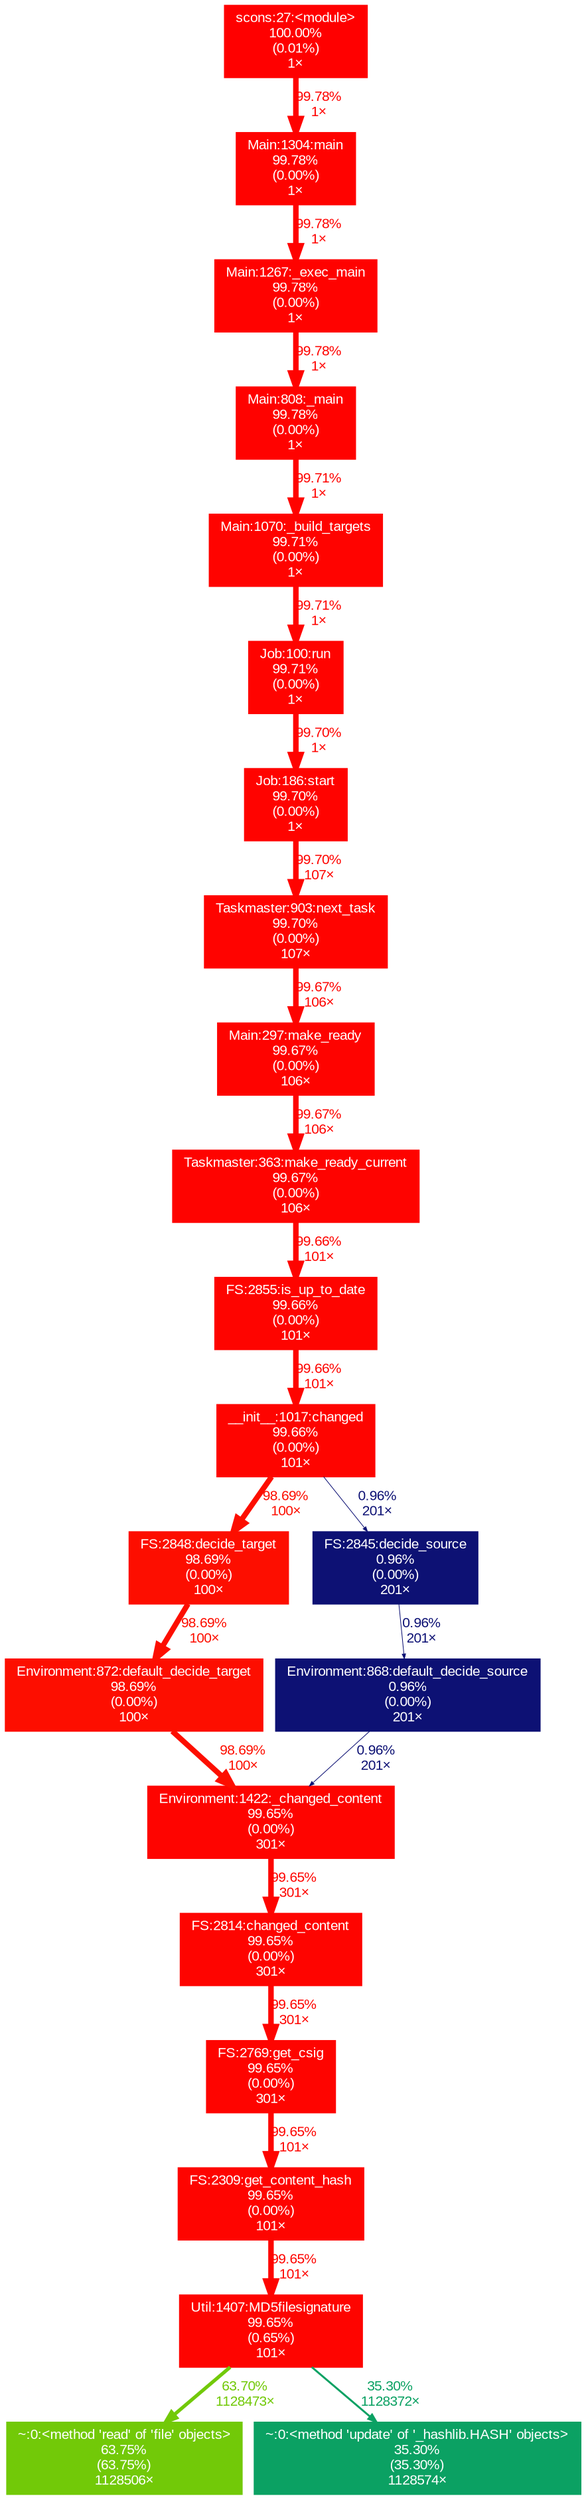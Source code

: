 digraph {
	graph [ranksep=0.25, fontname=Arial, nodesep=0.125];
	node [fontname=Arial, style=filled, height=0, width=0, shape=box, fontcolor=white];
	edge [fontname=Arial];
	18 [color="#ff0300", fontcolor="#ffffff", fontsize="10.00", label="Job:186:start\n99.70%\n(0.00%)\n1×"];
	18 -> 591 [color="#ff0300", label="99.70%\n107×", arrowsize="1.00", fontsize="10.00", fontcolor="#ff0300", labeldistance="3.99", penwidth="3.99"];
	22 [color="#ff0300", fontcolor="#ffffff", fontsize="10.00", label="Main:1070:_build_targets\n99.71%\n(0.00%)\n1×"];
	22 -> 1237 [color="#ff0300", label="99.71%\n1×", arrowsize="1.00", fontsize="10.00", fontcolor="#ff0300", labeldistance="3.99", penwidth="3.99"];
	30 [color="#ff0200", fontcolor="#ffffff", fontsize="10.00", label="Main:808:_main\n99.78%\n(0.00%)\n1×"];
	30 -> 22 [color="#ff0300", label="99.71%\n1×", arrowsize="1.00", fontsize="10.00", fontcolor="#ff0300", labeldistance="3.99", penwidth="3.99"];
	68 [color="#fe0300", fontcolor="#ffffff", fontsize="10.00", label="Taskmaster:363:make_ready_current\n99.67%\n(0.00%)\n106×"];
	68 -> 152 [color="#fe0400", label="99.66%\n101×", arrowsize="1.00", fontsize="10.00", fontcolor="#fe0400", labeldistance="3.99", penwidth="3.99"];
	73 [color="#ff0200", fontcolor="#ffffff", fontsize="10.00", label="Main:1304:main\n99.78%\n(0.00%)\n1×"];
	73 -> 301 [color="#ff0200", label="99.78%\n1×", arrowsize="1.00", fontsize="10.00", fontcolor="#ff0200", labeldistance="3.99", penwidth="3.99"];
	151 [color="#fe0400", fontcolor="#ffffff", fontsize="10.00", label="__init__:1017:changed\n99.66%\n(0.00%)\n101×"];
	151 -> 242 [color="#fd0e00", label="98.69%\n100×", arrowsize="0.99", fontsize="10.00", fontcolor="#fd0e00", labeldistance="3.95", penwidth="3.95"];
	151 -> 433 [color="#0d1174", label="0.96%\n201×", arrowsize="0.35", fontsize="10.00", fontcolor="#0d1174", labeldistance="0.50", penwidth="0.50"];
	152 [color="#fe0400", fontcolor="#ffffff", fontsize="10.00", label="FS:2855:is_up_to_date\n99.66%\n(0.00%)\n101×"];
	152 -> 151 [color="#fe0400", label="99.66%\n101×", arrowsize="1.00", fontsize="10.00", fontcolor="#fe0400", labeldistance="3.99", penwidth="3.99"];
	230 [color="#fe0400", fontcolor="#ffffff", fontsize="10.00", label="FS:2769:get_csig\n99.65%\n(0.00%)\n301×"];
	230 -> 586 [color="#fe0400", label="99.65%\n101×", arrowsize="1.00", fontsize="10.00", fontcolor="#fe0400", labeldistance="3.99", penwidth="3.99"];
	231 [color="#fe0400", fontcolor="#ffffff", fontsize="10.00", label="FS:2814:changed_content\n99.65%\n(0.00%)\n301×"];
	231 -> 230 [color="#fe0400", label="99.65%\n301×", arrowsize="1.00", fontsize="10.00", fontcolor="#fe0400", labeldistance="3.99", penwidth="3.99"];
	241 [color="#fd0e00", fontcolor="#ffffff", fontsize="10.00", label="Environment:872:default_decide_target\n98.69%\n(0.00%)\n100×"];
	241 -> 651 [color="#fd0e00", label="98.69%\n100×", arrowsize="0.99", fontsize="10.00", fontcolor="#fd0e00", labeldistance="3.95", penwidth="3.95"];
	242 [color="#fd0e00", fontcolor="#ffffff", fontsize="10.00", label="FS:2848:decide_target\n98.69%\n(0.00%)\n100×"];
	242 -> 241 [color="#fd0e00", label="98.69%\n100×", arrowsize="0.99", fontsize="10.00", fontcolor="#fd0e00", labeldistance="3.95", penwidth="3.95"];
	301 [color="#ff0200", fontcolor="#ffffff", fontsize="10.00", label="Main:1267:_exec_main\n99.78%\n(0.00%)\n1×"];
	301 -> 30 [color="#ff0200", label="99.78%\n1×", arrowsize="1.00", fontsize="10.00", fontcolor="#ff0200", labeldistance="3.99", penwidth="3.99"];
	377 [color="#72c908", fontcolor="#ffffff", fontsize="10.00", label="~:0:<method 'read' of 'file' objects>\n63.75%\n(63.75%)\n1128506×"];
	380 [color="#fe0400", fontcolor="#ffffff", fontsize="10.00", label="Util:1407:MD5filesignature\n99.65%\n(0.65%)\n101×"];
	380 -> 800 [color="#0ba163", label="35.30%\n1128372×", arrowsize="0.59", fontsize="10.00", fontcolor="#0ba163", labeldistance="1.41", penwidth="1.41"];
	380 -> 377 [color="#72c908", label="63.70%\n1128473×", arrowsize="0.80", fontsize="10.00", fontcolor="#72c908", labeldistance="2.55", penwidth="2.55"];
	433 [color="#0d1174", fontcolor="#ffffff", fontsize="10.00", label="FS:2845:decide_source\n0.96%\n(0.00%)\n201×"];
	433 -> 1122 [color="#0d1174", label="0.96%\n201×", arrowsize="0.35", fontsize="10.00", fontcolor="#0d1174", labeldistance="0.50", penwidth="0.50"];
	499 [color="#ff0000", fontcolor="#ffffff", fontsize="10.00", label="scons:27:<module>\n100.00%\n(0.01%)\n1×"];
	499 -> 73 [color="#ff0200", label="99.78%\n1×", arrowsize="1.00", fontsize="10.00", fontcolor="#ff0200", labeldistance="3.99", penwidth="3.99"];
	549 [color="#fe0300", fontcolor="#ffffff", fontsize="10.00", label="Main:297:make_ready\n99.67%\n(0.00%)\n106×"];
	549 -> 68 [color="#fe0300", label="99.67%\n106×", arrowsize="1.00", fontsize="10.00", fontcolor="#fe0300", labeldistance="3.99", penwidth="3.99"];
	586 [color="#fe0400", fontcolor="#ffffff", fontsize="10.00", label="FS:2309:get_content_hash\n99.65%\n(0.00%)\n101×"];
	586 -> 380 [color="#fe0400", label="99.65%\n101×", arrowsize="1.00", fontsize="10.00", fontcolor="#fe0400", labeldistance="3.99", penwidth="3.99"];
	591 [color="#ff0300", fontcolor="#ffffff", fontsize="10.00", label="Taskmaster:903:next_task\n99.70%\n(0.00%)\n107×"];
	591 -> 549 [color="#fe0300", label="99.67%\n106×", arrowsize="1.00", fontsize="10.00", fontcolor="#fe0300", labeldistance="3.99", penwidth="3.99"];
	651 [color="#fe0400", fontcolor="#ffffff", fontsize="10.00", label="Environment:1422:_changed_content\n99.65%\n(0.00%)\n301×"];
	651 -> 231 [color="#fe0400", label="99.65%\n301×", arrowsize="1.00", fontsize="10.00", fontcolor="#fe0400", labeldistance="3.99", penwidth="3.99"];
	800 [color="#0ba163", fontcolor="#ffffff", fontsize="10.00", label="~:0:<method 'update' of '_hashlib.HASH' objects>\n35.30%\n(35.30%)\n1128574×"];
	1122 [color="#0d1174", fontcolor="#ffffff", fontsize="10.00", label="Environment:868:default_decide_source\n0.96%\n(0.00%)\n201×"];
	1122 -> 651 [color="#0d1174", label="0.96%\n201×", arrowsize="0.35", fontsize="10.00", fontcolor="#0d1174", labeldistance="0.50", penwidth="0.50"];
	1237 [color="#ff0300", fontcolor="#ffffff", fontsize="10.00", label="Job:100:run\n99.71%\n(0.00%)\n1×"];
	1237 -> 18 [color="#ff0300", label="99.70%\n1×", arrowsize="1.00", fontsize="10.00", fontcolor="#ff0300", labeldistance="3.99", penwidth="3.99"];
}
